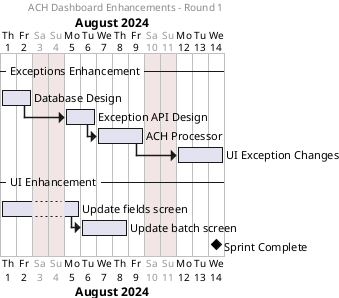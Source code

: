 @startgantt
saturday are closed
sunday are closed

header ACH Dashboard Enhancements - Round 1

Project starts 2024-08-01
-- Exceptions Enhancement --
[Database Design] starts 2024-08-01 and lasts 2 days
[Exception API Design] starts at [Database Design]'s end and lasts 2 days
[ACH Processor] starts at [Exception API Design]'s end and lasts 3 days
[UI Exception Changes] starts at [ACH Processor]'s end and lasts 3 days

-- UI Enhancement --
[Update fields screen] starts at 2024-08-01 and lasts 3 days
[Update batch screen] starts at [Update fields screen]'s end and lasts 3 days

[Sprint Complete] happens at [UI Exception Changes]'s end

@endgantt
